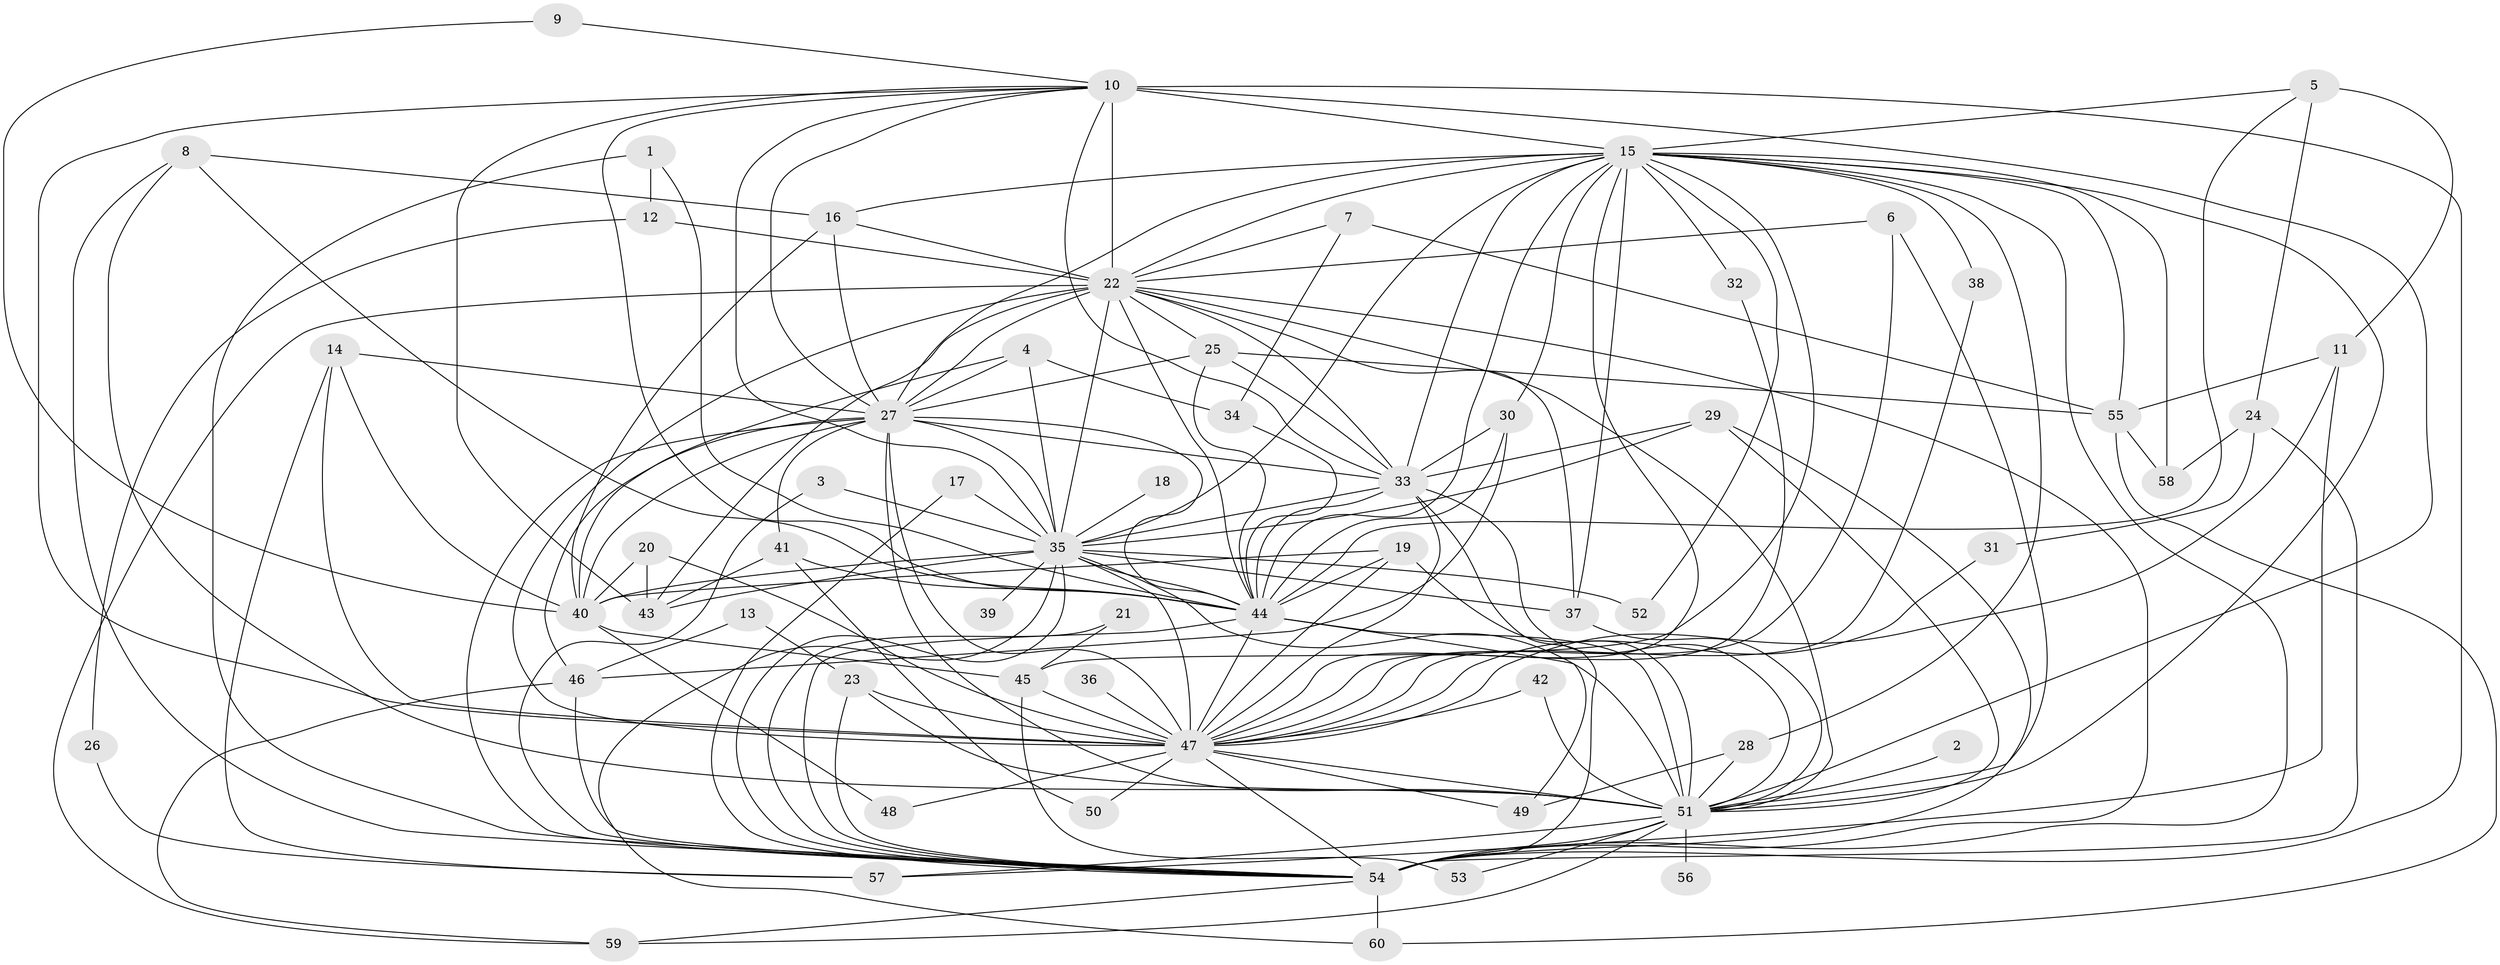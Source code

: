 // original degree distribution, {15: 0.008333333333333333, 16: 0.008333333333333333, 24: 0.016666666666666666, 22: 0.025, 33: 0.008333333333333333, 25: 0.008333333333333333, 31: 0.008333333333333333, 5: 0.058333333333333334, 11: 0.008333333333333333, 4: 0.1, 3: 0.11666666666666667, 2: 0.6166666666666667, 6: 0.016666666666666666}
// Generated by graph-tools (version 1.1) at 2025/01/03/09/25 03:01:23]
// undirected, 60 vertices, 170 edges
graph export_dot {
graph [start="1"]
  node [color=gray90,style=filled];
  1;
  2;
  3;
  4;
  5;
  6;
  7;
  8;
  9;
  10;
  11;
  12;
  13;
  14;
  15;
  16;
  17;
  18;
  19;
  20;
  21;
  22;
  23;
  24;
  25;
  26;
  27;
  28;
  29;
  30;
  31;
  32;
  33;
  34;
  35;
  36;
  37;
  38;
  39;
  40;
  41;
  42;
  43;
  44;
  45;
  46;
  47;
  48;
  49;
  50;
  51;
  52;
  53;
  54;
  55;
  56;
  57;
  58;
  59;
  60;
  1 -- 12 [weight=1.0];
  1 -- 44 [weight=1.0];
  1 -- 54 [weight=1.0];
  2 -- 51 [weight=1.0];
  3 -- 35 [weight=1.0];
  3 -- 54 [weight=1.0];
  4 -- 27 [weight=1.0];
  4 -- 34 [weight=1.0];
  4 -- 35 [weight=1.0];
  4 -- 40 [weight=1.0];
  5 -- 11 [weight=1.0];
  5 -- 15 [weight=1.0];
  5 -- 24 [weight=1.0];
  5 -- 44 [weight=1.0];
  6 -- 22 [weight=1.0];
  6 -- 47 [weight=1.0];
  6 -- 51 [weight=1.0];
  7 -- 22 [weight=1.0];
  7 -- 34 [weight=1.0];
  7 -- 55 [weight=1.0];
  8 -- 16 [weight=1.0];
  8 -- 44 [weight=1.0];
  8 -- 51 [weight=1.0];
  8 -- 54 [weight=1.0];
  9 -- 10 [weight=1.0];
  9 -- 40 [weight=1.0];
  10 -- 15 [weight=1.0];
  10 -- 22 [weight=1.0];
  10 -- 27 [weight=1.0];
  10 -- 33 [weight=1.0];
  10 -- 35 [weight=1.0];
  10 -- 43 [weight=1.0];
  10 -- 44 [weight=1.0];
  10 -- 47 [weight=1.0];
  10 -- 51 [weight=4.0];
  10 -- 54 [weight=2.0];
  11 -- 47 [weight=1.0];
  11 -- 55 [weight=1.0];
  11 -- 57 [weight=1.0];
  12 -- 22 [weight=3.0];
  12 -- 26 [weight=1.0];
  13 -- 23 [weight=1.0];
  13 -- 46 [weight=1.0];
  14 -- 27 [weight=1.0];
  14 -- 40 [weight=1.0];
  14 -- 47 [weight=1.0];
  14 -- 57 [weight=1.0];
  15 -- 16 [weight=1.0];
  15 -- 22 [weight=1.0];
  15 -- 27 [weight=2.0];
  15 -- 28 [weight=1.0];
  15 -- 30 [weight=1.0];
  15 -- 32 [weight=1.0];
  15 -- 33 [weight=1.0];
  15 -- 35 [weight=1.0];
  15 -- 37 [weight=1.0];
  15 -- 38 [weight=1.0];
  15 -- 44 [weight=1.0];
  15 -- 45 [weight=1.0];
  15 -- 47 [weight=2.0];
  15 -- 51 [weight=1.0];
  15 -- 52 [weight=1.0];
  15 -- 54 [weight=1.0];
  15 -- 55 [weight=1.0];
  15 -- 58 [weight=1.0];
  16 -- 22 [weight=1.0];
  16 -- 27 [weight=1.0];
  16 -- 40 [weight=1.0];
  17 -- 35 [weight=1.0];
  17 -- 54 [weight=1.0];
  18 -- 35 [weight=1.0];
  19 -- 40 [weight=1.0];
  19 -- 44 [weight=1.0];
  19 -- 47 [weight=1.0];
  19 -- 51 [weight=1.0];
  20 -- 40 [weight=1.0];
  20 -- 43 [weight=1.0];
  20 -- 47 [weight=1.0];
  21 -- 45 [weight=1.0];
  21 -- 54 [weight=1.0];
  22 -- 25 [weight=1.0];
  22 -- 27 [weight=1.0];
  22 -- 33 [weight=1.0];
  22 -- 35 [weight=2.0];
  22 -- 37 [weight=1.0];
  22 -- 43 [weight=1.0];
  22 -- 44 [weight=1.0];
  22 -- 47 [weight=3.0];
  22 -- 51 [weight=1.0];
  22 -- 54 [weight=1.0];
  22 -- 59 [weight=1.0];
  23 -- 47 [weight=1.0];
  23 -- 51 [weight=2.0];
  23 -- 54 [weight=1.0];
  24 -- 31 [weight=1.0];
  24 -- 54 [weight=2.0];
  24 -- 58 [weight=1.0];
  25 -- 27 [weight=1.0];
  25 -- 33 [weight=2.0];
  25 -- 44 [weight=1.0];
  25 -- 55 [weight=1.0];
  26 -- 57 [weight=1.0];
  27 -- 33 [weight=1.0];
  27 -- 35 [weight=2.0];
  27 -- 40 [weight=2.0];
  27 -- 41 [weight=1.0];
  27 -- 44 [weight=2.0];
  27 -- 46 [weight=1.0];
  27 -- 47 [weight=3.0];
  27 -- 51 [weight=1.0];
  27 -- 54 [weight=1.0];
  28 -- 49 [weight=1.0];
  28 -- 51 [weight=1.0];
  29 -- 33 [weight=1.0];
  29 -- 35 [weight=1.0];
  29 -- 51 [weight=2.0];
  29 -- 54 [weight=1.0];
  30 -- 33 [weight=1.0];
  30 -- 44 [weight=1.0];
  30 -- 46 [weight=1.0];
  31 -- 47 [weight=1.0];
  32 -- 47 [weight=1.0];
  33 -- 35 [weight=1.0];
  33 -- 44 [weight=2.0];
  33 -- 47 [weight=2.0];
  33 -- 51 [weight=1.0];
  33 -- 54 [weight=2.0];
  34 -- 44 [weight=1.0];
  35 -- 37 [weight=1.0];
  35 -- 39 [weight=1.0];
  35 -- 40 [weight=1.0];
  35 -- 43 [weight=1.0];
  35 -- 44 [weight=1.0];
  35 -- 47 [weight=1.0];
  35 -- 51 [weight=1.0];
  35 -- 52 [weight=1.0];
  35 -- 54 [weight=1.0];
  35 -- 60 [weight=1.0];
  36 -- 47 [weight=1.0];
  37 -- 51 [weight=1.0];
  38 -- 47 [weight=1.0];
  40 -- 45 [weight=1.0];
  40 -- 48 [weight=1.0];
  41 -- 43 [weight=1.0];
  41 -- 44 [weight=2.0];
  41 -- 50 [weight=1.0];
  42 -- 47 [weight=1.0];
  42 -- 51 [weight=1.0];
  44 -- 47 [weight=2.0];
  44 -- 49 [weight=1.0];
  44 -- 51 [weight=1.0];
  44 -- 54 [weight=1.0];
  45 -- 47 [weight=2.0];
  45 -- 53 [weight=1.0];
  46 -- 54 [weight=1.0];
  46 -- 59 [weight=1.0];
  47 -- 48 [weight=1.0];
  47 -- 49 [weight=1.0];
  47 -- 50 [weight=1.0];
  47 -- 51 [weight=1.0];
  47 -- 54 [weight=1.0];
  51 -- 53 [weight=1.0];
  51 -- 54 [weight=3.0];
  51 -- 56 [weight=1.0];
  51 -- 57 [weight=1.0];
  51 -- 59 [weight=1.0];
  54 -- 59 [weight=1.0];
  54 -- 60 [weight=1.0];
  55 -- 58 [weight=1.0];
  55 -- 60 [weight=1.0];
}
